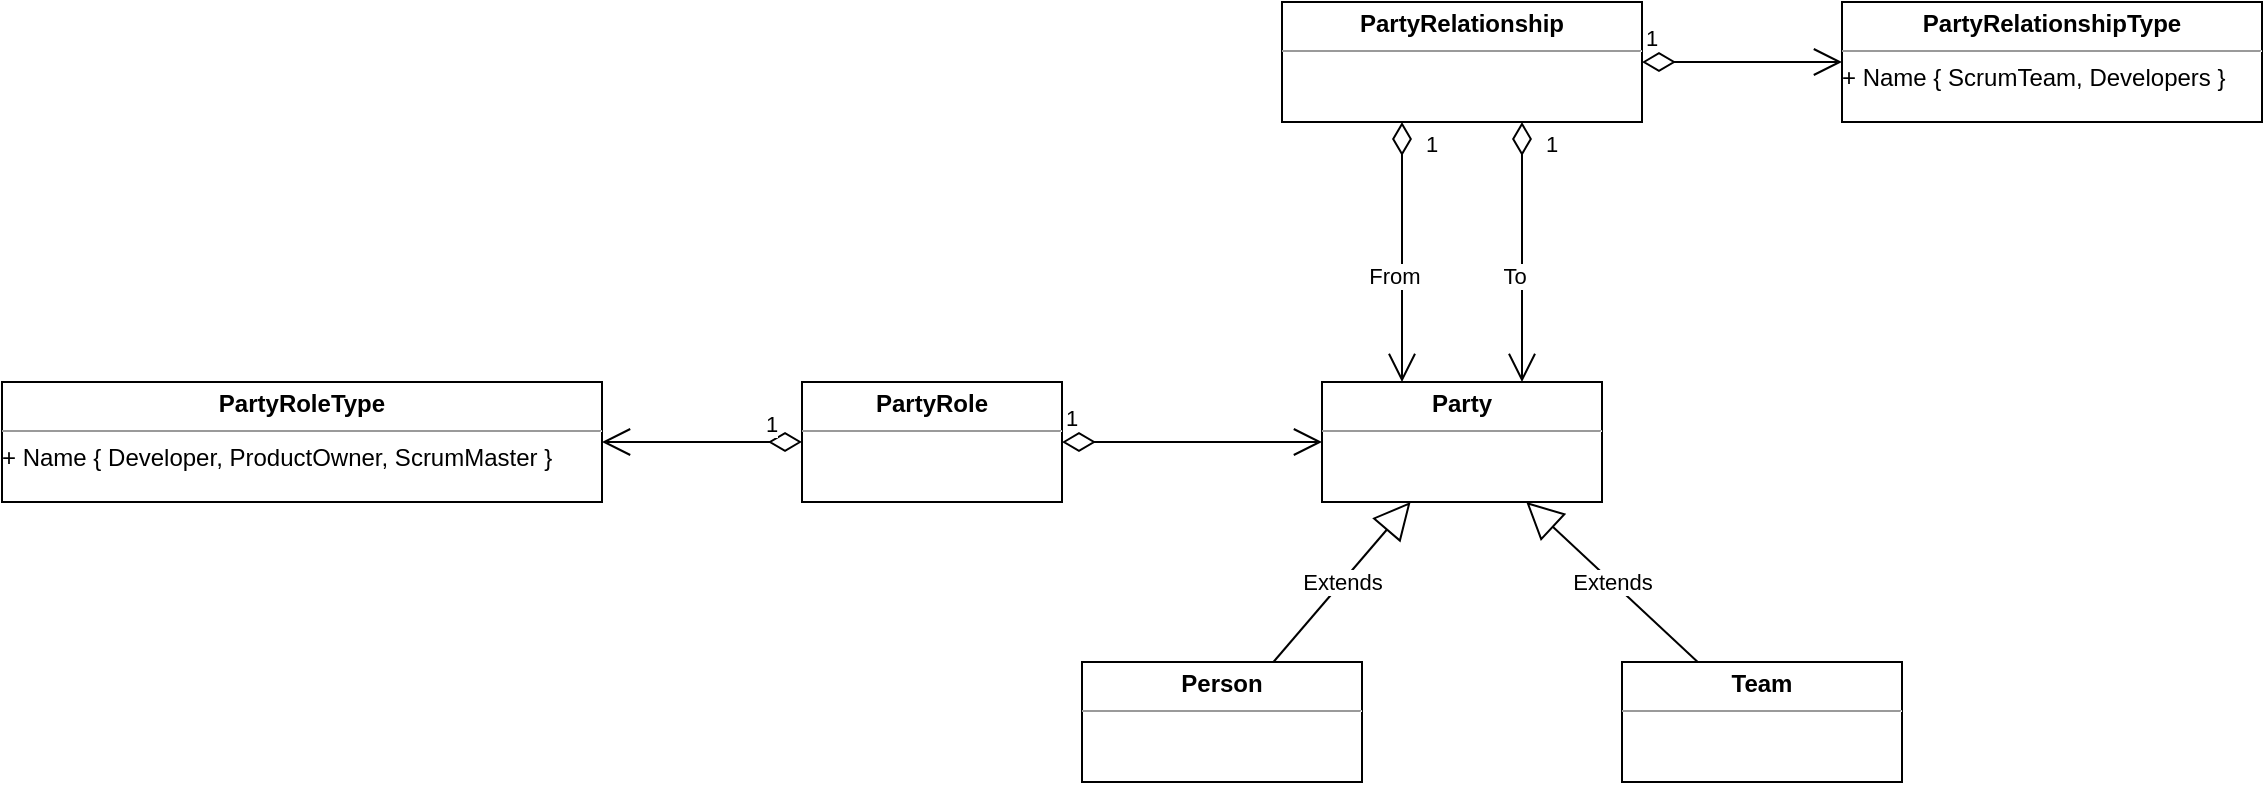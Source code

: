 <mxfile version="13.11.0" type="github">
  <diagram id="WDRfQYIRjnSFrek8GdsS" name="Page-1">
    <mxGraphModel dx="2071" dy="1782" grid="1" gridSize="10" guides="1" tooltips="1" connect="1" arrows="1" fold="1" page="1" pageScale="1" pageWidth="850" pageHeight="1100" math="0" shadow="0">
      <root>
        <mxCell id="0" />
        <mxCell id="1" parent="0" />
        <mxCell id="qD8StPKB9xO7428mHrEP-21" value="&lt;p style=&quot;margin: 0px ; margin-top: 4px ; text-align: center&quot;&gt;&lt;b&gt;Party&lt;/b&gt;&lt;/p&gt;&lt;hr size=&quot;1&quot;&gt;&lt;div style=&quot;height: 2px&quot;&gt;&lt;/div&gt;" style="verticalAlign=top;align=left;overflow=fill;fontSize=12;fontFamily=Helvetica;html=1;" vertex="1" parent="1">
          <mxGeometry x="370" y="60" width="140" height="60" as="geometry" />
        </mxCell>
        <mxCell id="qD8StPKB9xO7428mHrEP-22" value="&lt;p style=&quot;margin: 0px ; margin-top: 4px ; text-align: center&quot;&gt;&lt;b&gt;Person&lt;/b&gt;&lt;/p&gt;&lt;hr size=&quot;1&quot;&gt;&lt;div style=&quot;height: 2px&quot;&gt;&lt;/div&gt;" style="verticalAlign=top;align=left;overflow=fill;fontSize=12;fontFamily=Helvetica;html=1;" vertex="1" parent="1">
          <mxGeometry x="250" y="200" width="140" height="60" as="geometry" />
        </mxCell>
        <mxCell id="qD8StPKB9xO7428mHrEP-23" value="Extends" style="endArrow=block;endSize=16;endFill=0;html=1;" edge="1" parent="1" source="qD8StPKB9xO7428mHrEP-22" target="qD8StPKB9xO7428mHrEP-21">
          <mxGeometry width="160" relative="1" as="geometry">
            <mxPoint x="510" y="270" as="sourcePoint" />
            <mxPoint x="670" y="270" as="targetPoint" />
          </mxGeometry>
        </mxCell>
        <mxCell id="qD8StPKB9xO7428mHrEP-24" value="&lt;p style=&quot;margin: 0px ; margin-top: 4px ; text-align: center&quot;&gt;&lt;b&gt;Team&lt;/b&gt;&lt;/p&gt;&lt;hr size=&quot;1&quot;&gt;&lt;div style=&quot;height: 2px&quot;&gt;&lt;/div&gt;" style="verticalAlign=top;align=left;overflow=fill;fontSize=12;fontFamily=Helvetica;html=1;" vertex="1" parent="1">
          <mxGeometry x="520" y="200" width="140" height="60" as="geometry" />
        </mxCell>
        <mxCell id="qD8StPKB9xO7428mHrEP-25" value="Extends" style="endArrow=block;endSize=16;endFill=0;html=1;" edge="1" parent="1" source="qD8StPKB9xO7428mHrEP-24" target="qD8StPKB9xO7428mHrEP-21">
          <mxGeometry width="160" relative="1" as="geometry">
            <mxPoint x="355.714" y="210" as="sourcePoint" />
            <mxPoint x="424.286" y="130" as="targetPoint" />
          </mxGeometry>
        </mxCell>
        <mxCell id="qD8StPKB9xO7428mHrEP-26" value="&lt;p style=&quot;margin: 0px ; margin-top: 4px ; text-align: center&quot;&gt;&lt;b&gt;PartyRole&lt;/b&gt;&lt;/p&gt;&lt;hr size=&quot;1&quot;&gt;&lt;div style=&quot;height: 2px&quot;&gt;&lt;br&gt;&lt;/div&gt;" style="verticalAlign=top;align=left;overflow=fill;fontSize=12;fontFamily=Helvetica;html=1;" vertex="1" parent="1">
          <mxGeometry x="110" y="60" width="130" height="60" as="geometry" />
        </mxCell>
        <mxCell id="qD8StPKB9xO7428mHrEP-27" value="1" style="endArrow=open;html=1;endSize=12;startArrow=diamondThin;startSize=14;startFill=0;edgeStyle=orthogonalEdgeStyle;align=left;verticalAlign=bottom;exitX=1;exitY=0.5;exitDx=0;exitDy=0;" edge="1" parent="1" source="qD8StPKB9xO7428mHrEP-26" target="qD8StPKB9xO7428mHrEP-21">
          <mxGeometry x="-1" y="3" relative="1" as="geometry">
            <mxPoint x="100" y="160" as="sourcePoint" />
            <mxPoint x="260" y="160" as="targetPoint" />
          </mxGeometry>
        </mxCell>
        <mxCell id="qD8StPKB9xO7428mHrEP-28" value="&lt;p style=&quot;margin: 0px ; margin-top: 4px ; text-align: center&quot;&gt;&lt;b&gt;PartyRoleType&lt;/b&gt;&lt;/p&gt;&lt;hr size=&quot;1&quot;&gt;&lt;div style=&quot;height: 2px&quot;&gt;+ Name { Developer, ProductOwner, ScrumMaster }&lt;br&gt;&lt;/div&gt;" style="verticalAlign=top;align=left;overflow=fill;fontSize=12;fontFamily=Helvetica;html=1;" vertex="1" parent="1">
          <mxGeometry x="-290" y="60" width="300" height="60" as="geometry" />
        </mxCell>
        <mxCell id="qD8StPKB9xO7428mHrEP-33" value="1" style="endArrow=open;html=1;endSize=12;startArrow=diamondThin;startSize=14;startFill=0;edgeStyle=orthogonalEdgeStyle;align=left;verticalAlign=bottom;" edge="1" parent="1" source="qD8StPKB9xO7428mHrEP-26" target="qD8StPKB9xO7428mHrEP-28">
          <mxGeometry x="-0.6" relative="1" as="geometry">
            <mxPoint y="200" as="sourcePoint" />
            <mxPoint x="140" y="200" as="targetPoint" />
            <mxPoint as="offset" />
          </mxGeometry>
        </mxCell>
        <mxCell id="qD8StPKB9xO7428mHrEP-34" value="&lt;p style=&quot;margin: 0px ; margin-top: 4px ; text-align: center&quot;&gt;&lt;b&gt;Party&lt;/b&gt;&lt;b&gt;Relationship&lt;/b&gt;&lt;/p&gt;&lt;hr size=&quot;1&quot;&gt;&lt;div style=&quot;height: 2px&quot;&gt;&lt;/div&gt;" style="verticalAlign=top;align=left;overflow=fill;fontSize=12;fontFamily=Helvetica;html=1;" vertex="1" parent="1">
          <mxGeometry x="350" y="-130" width="180" height="60" as="geometry" />
        </mxCell>
        <mxCell id="qD8StPKB9xO7428mHrEP-35" value="&lt;p style=&quot;margin: 0px ; margin-top: 4px ; text-align: center&quot;&gt;&lt;b&gt;Party&lt;/b&gt;&lt;b&gt;RelationshipType&lt;/b&gt;&lt;/p&gt;&lt;hr size=&quot;1&quot;&gt;&lt;div style=&quot;height: 2px&quot;&gt;+ Name { ScrumTeam, Developers }&lt;/div&gt;" style="verticalAlign=top;align=left;overflow=fill;fontSize=12;fontFamily=Helvetica;html=1;" vertex="1" parent="1">
          <mxGeometry x="630" y="-130" width="210" height="60" as="geometry" />
        </mxCell>
        <mxCell id="qD8StPKB9xO7428mHrEP-36" value="1" style="endArrow=open;html=1;endSize=12;startArrow=diamondThin;startSize=14;startFill=0;edgeStyle=orthogonalEdgeStyle;align=left;verticalAlign=bottom;" edge="1" parent="1" source="qD8StPKB9xO7428mHrEP-34" target="qD8StPKB9xO7428mHrEP-21">
          <mxGeometry x="-0.692" y="10" relative="1" as="geometry">
            <mxPoint x="450" y="-50" as="sourcePoint" />
            <mxPoint x="610" y="-50" as="targetPoint" />
            <Array as="points">
              <mxPoint x="410" y="-20" />
              <mxPoint x="410" y="-20" />
            </Array>
            <mxPoint as="offset" />
          </mxGeometry>
        </mxCell>
        <mxCell id="qD8StPKB9xO7428mHrEP-37" value="From" style="edgeLabel;html=1;align=center;verticalAlign=middle;resizable=0;points=[];" vertex="1" connectable="0" parent="qD8StPKB9xO7428mHrEP-36">
          <mxGeometry x="0.187" y="-4" relative="1" as="geometry">
            <mxPoint as="offset" />
          </mxGeometry>
        </mxCell>
        <mxCell id="qD8StPKB9xO7428mHrEP-38" value="1" style="endArrow=open;html=1;endSize=12;startArrow=diamondThin;startSize=14;startFill=0;edgeStyle=orthogonalEdgeStyle;align=left;verticalAlign=bottom;" edge="1" parent="1" source="qD8StPKB9xO7428mHrEP-34" target="qD8StPKB9xO7428mHrEP-21">
          <mxGeometry x="-0.692" y="10" relative="1" as="geometry">
            <mxPoint x="489.999" y="-70" as="sourcePoint" />
            <mxPoint x="489.999" y="60" as="targetPoint" />
            <Array as="points">
              <mxPoint x="470" y="-20" />
              <mxPoint x="470" y="-20" />
            </Array>
            <mxPoint as="offset" />
          </mxGeometry>
        </mxCell>
        <mxCell id="qD8StPKB9xO7428mHrEP-39" value="To" style="edgeLabel;html=1;align=center;verticalAlign=middle;resizable=0;points=[];" vertex="1" connectable="0" parent="qD8StPKB9xO7428mHrEP-38">
          <mxGeometry x="0.187" y="-4" relative="1" as="geometry">
            <mxPoint as="offset" />
          </mxGeometry>
        </mxCell>
        <mxCell id="qD8StPKB9xO7428mHrEP-40" value="1" style="endArrow=open;html=1;endSize=12;startArrow=diamondThin;startSize=14;startFill=0;edgeStyle=orthogonalEdgeStyle;align=left;verticalAlign=bottom;" edge="1" parent="1" source="qD8StPKB9xO7428mHrEP-34" target="qD8StPKB9xO7428mHrEP-35">
          <mxGeometry x="-1" y="3" relative="1" as="geometry">
            <mxPoint x="610" y="-30" as="sourcePoint" />
            <mxPoint x="770" y="-30" as="targetPoint" />
          </mxGeometry>
        </mxCell>
      </root>
    </mxGraphModel>
  </diagram>
</mxfile>
